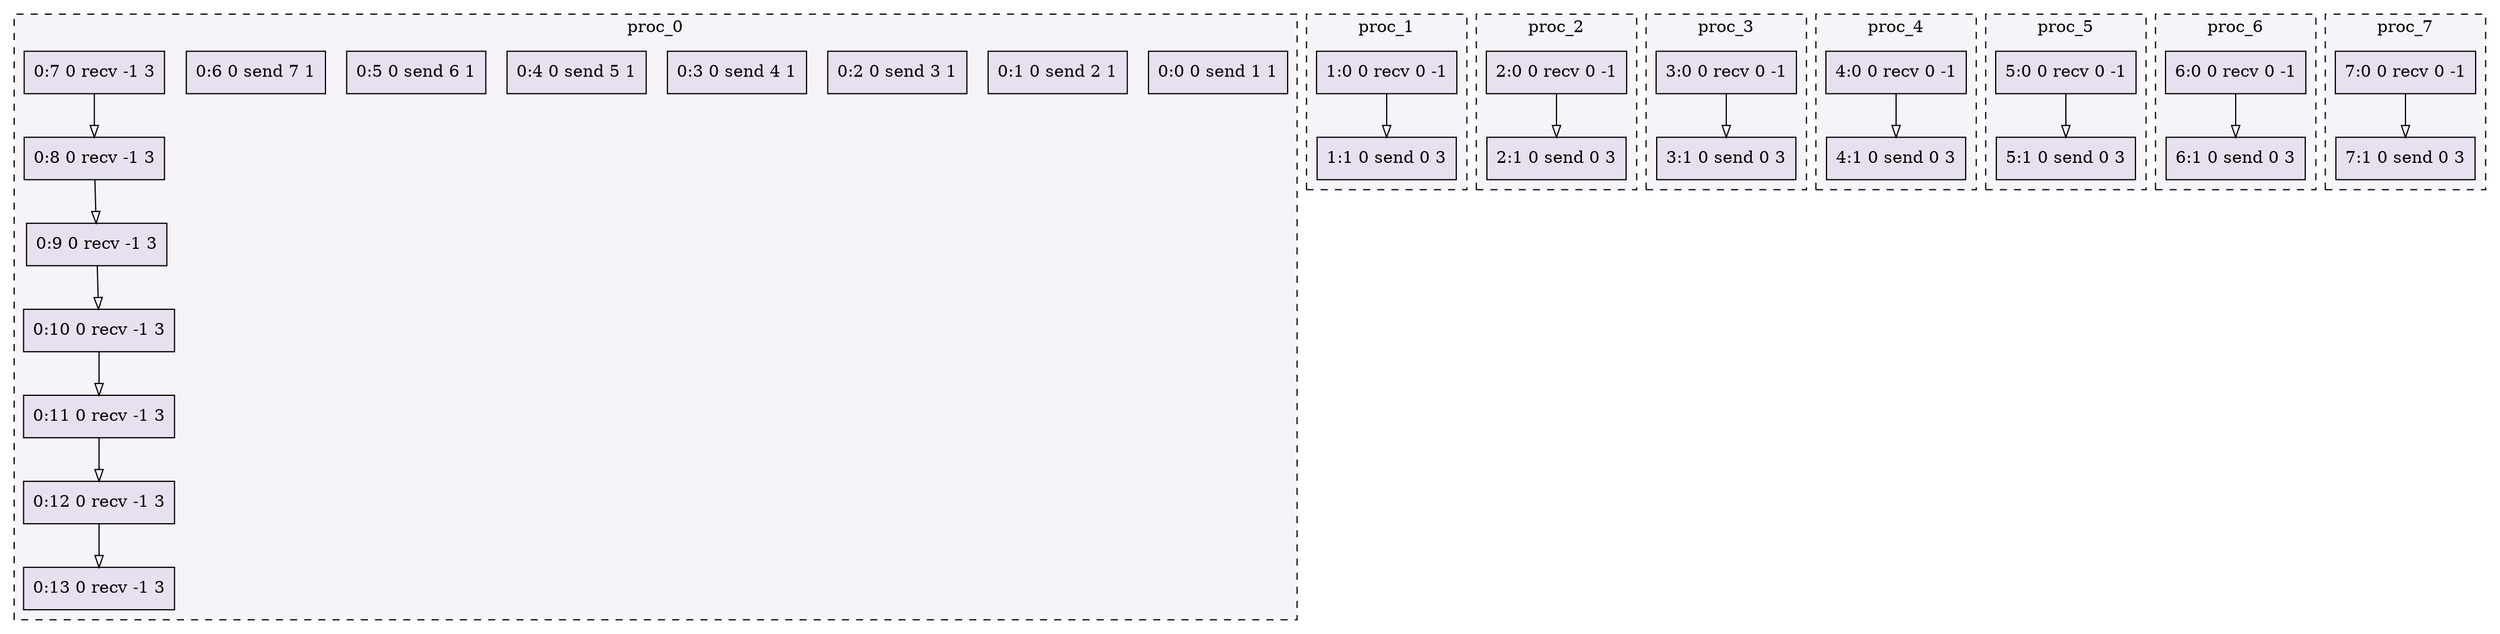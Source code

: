 digraph{node[shape=record style=filled colorscheme=purd9 fillcolor=2];subgraph cluster0{style=dashed;colorscheme=purd9;bgcolor=1;edge[arrowhead=empty];label=proc_0;0[label="0:0 0 send 1 1"];1[label="0:1 0 send 2 1"];2[label="0:2 0 send 3 1"];3[label="0:3 0 send 4 1"];4[label="0:4 0 send 5 1"];5[label="0:5 0 send 6 1"];6[label="0:6 0 send 7 1"];7[label="0:7 0 recv -1 3"];8[label="0:8 0 recv -1 3"];9[label="0:9 0 recv -1 3"];10[label="0:10 0 recv -1 3"];11[label="0:11 0 recv -1 3"];12[label="0:12 0 recv -1 3"];13[label="0:13 0 recv -1 3"];7->8;8->9;9->10;10->11;11->12;12->13;}subgraph cluster1{style=dashed;colorscheme=purd9;bgcolor=1;edge[arrowhead=empty];label=proc_1;14[label="1:0 0 recv 0 -1"];15[label="1:1 0 send 0 3"];14->15;}subgraph cluster2{style=dashed;colorscheme=purd9;bgcolor=1;edge[arrowhead=empty];label=proc_2;16[label="2:0 0 recv 0 -1"];17[label="2:1 0 send 0 3"];16->17;}subgraph cluster3{style=dashed;colorscheme=purd9;bgcolor=1;edge[arrowhead=empty];label=proc_3;18[label="3:0 0 recv 0 -1"];19[label="3:1 0 send 0 3"];18->19;}subgraph cluster4{style=dashed;colorscheme=purd9;bgcolor=1;edge[arrowhead=empty];label=proc_4;20[label="4:0 0 recv 0 -1"];21[label="4:1 0 send 0 3"];20->21;}subgraph cluster5{style=dashed;colorscheme=purd9;bgcolor=1;edge[arrowhead=empty];label=proc_5;22[label="5:0 0 recv 0 -1"];23[label="5:1 0 send 0 3"];22->23;}subgraph cluster6{style=dashed;colorscheme=purd9;bgcolor=1;edge[arrowhead=empty];label=proc_6;24[label="6:0 0 recv 0 -1"];25[label="6:1 0 send 0 3"];24->25;}subgraph cluster7{style=dashed;colorscheme=purd9;bgcolor=1;edge[arrowhead=empty];label=proc_7;26[label="7:0 0 recv 0 -1"];27[label="7:1 0 send 0 3"];26->27;}}